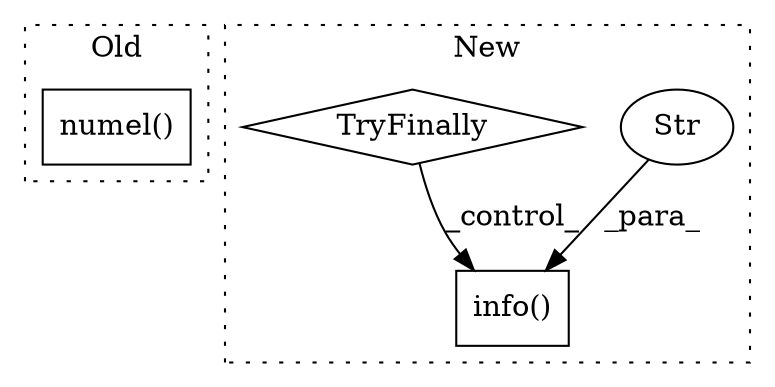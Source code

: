digraph G {
subgraph cluster0 {
1 [label="numel()" a="75" s="2640" l="13" shape="box"];
label = "Old";
style="dotted";
}
subgraph cluster1 {
2 [label="info()" a="75" s="3535,3606" l="12,1" shape="box"];
3 [label="Str" a="66" s="3547" l="59" shape="ellipse"];
4 [label="TryFinally" a="64" s="3462" l="17" shape="diamond"];
label = "New";
style="dotted";
}
3 -> 2 [label="_para_"];
4 -> 2 [label="_control_"];
}